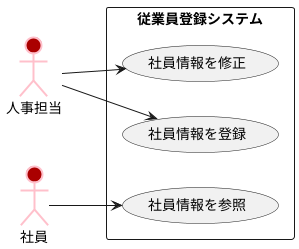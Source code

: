 @startuml ユースケース図
left to right direction
actor 社員 #AA0000;line:Pink;line.bold;
actor 人事担当 #AA0000;line:Pink;line.bold;
rectangle 従業員登録システム{
usecase 社員情報を登録
usecase 社員情報を参照
usecase 社員情報を修正
}
人事担当->社員情報を登録
人事担当-->社員情報を修正
社員-->社員情報を参照
@enduml